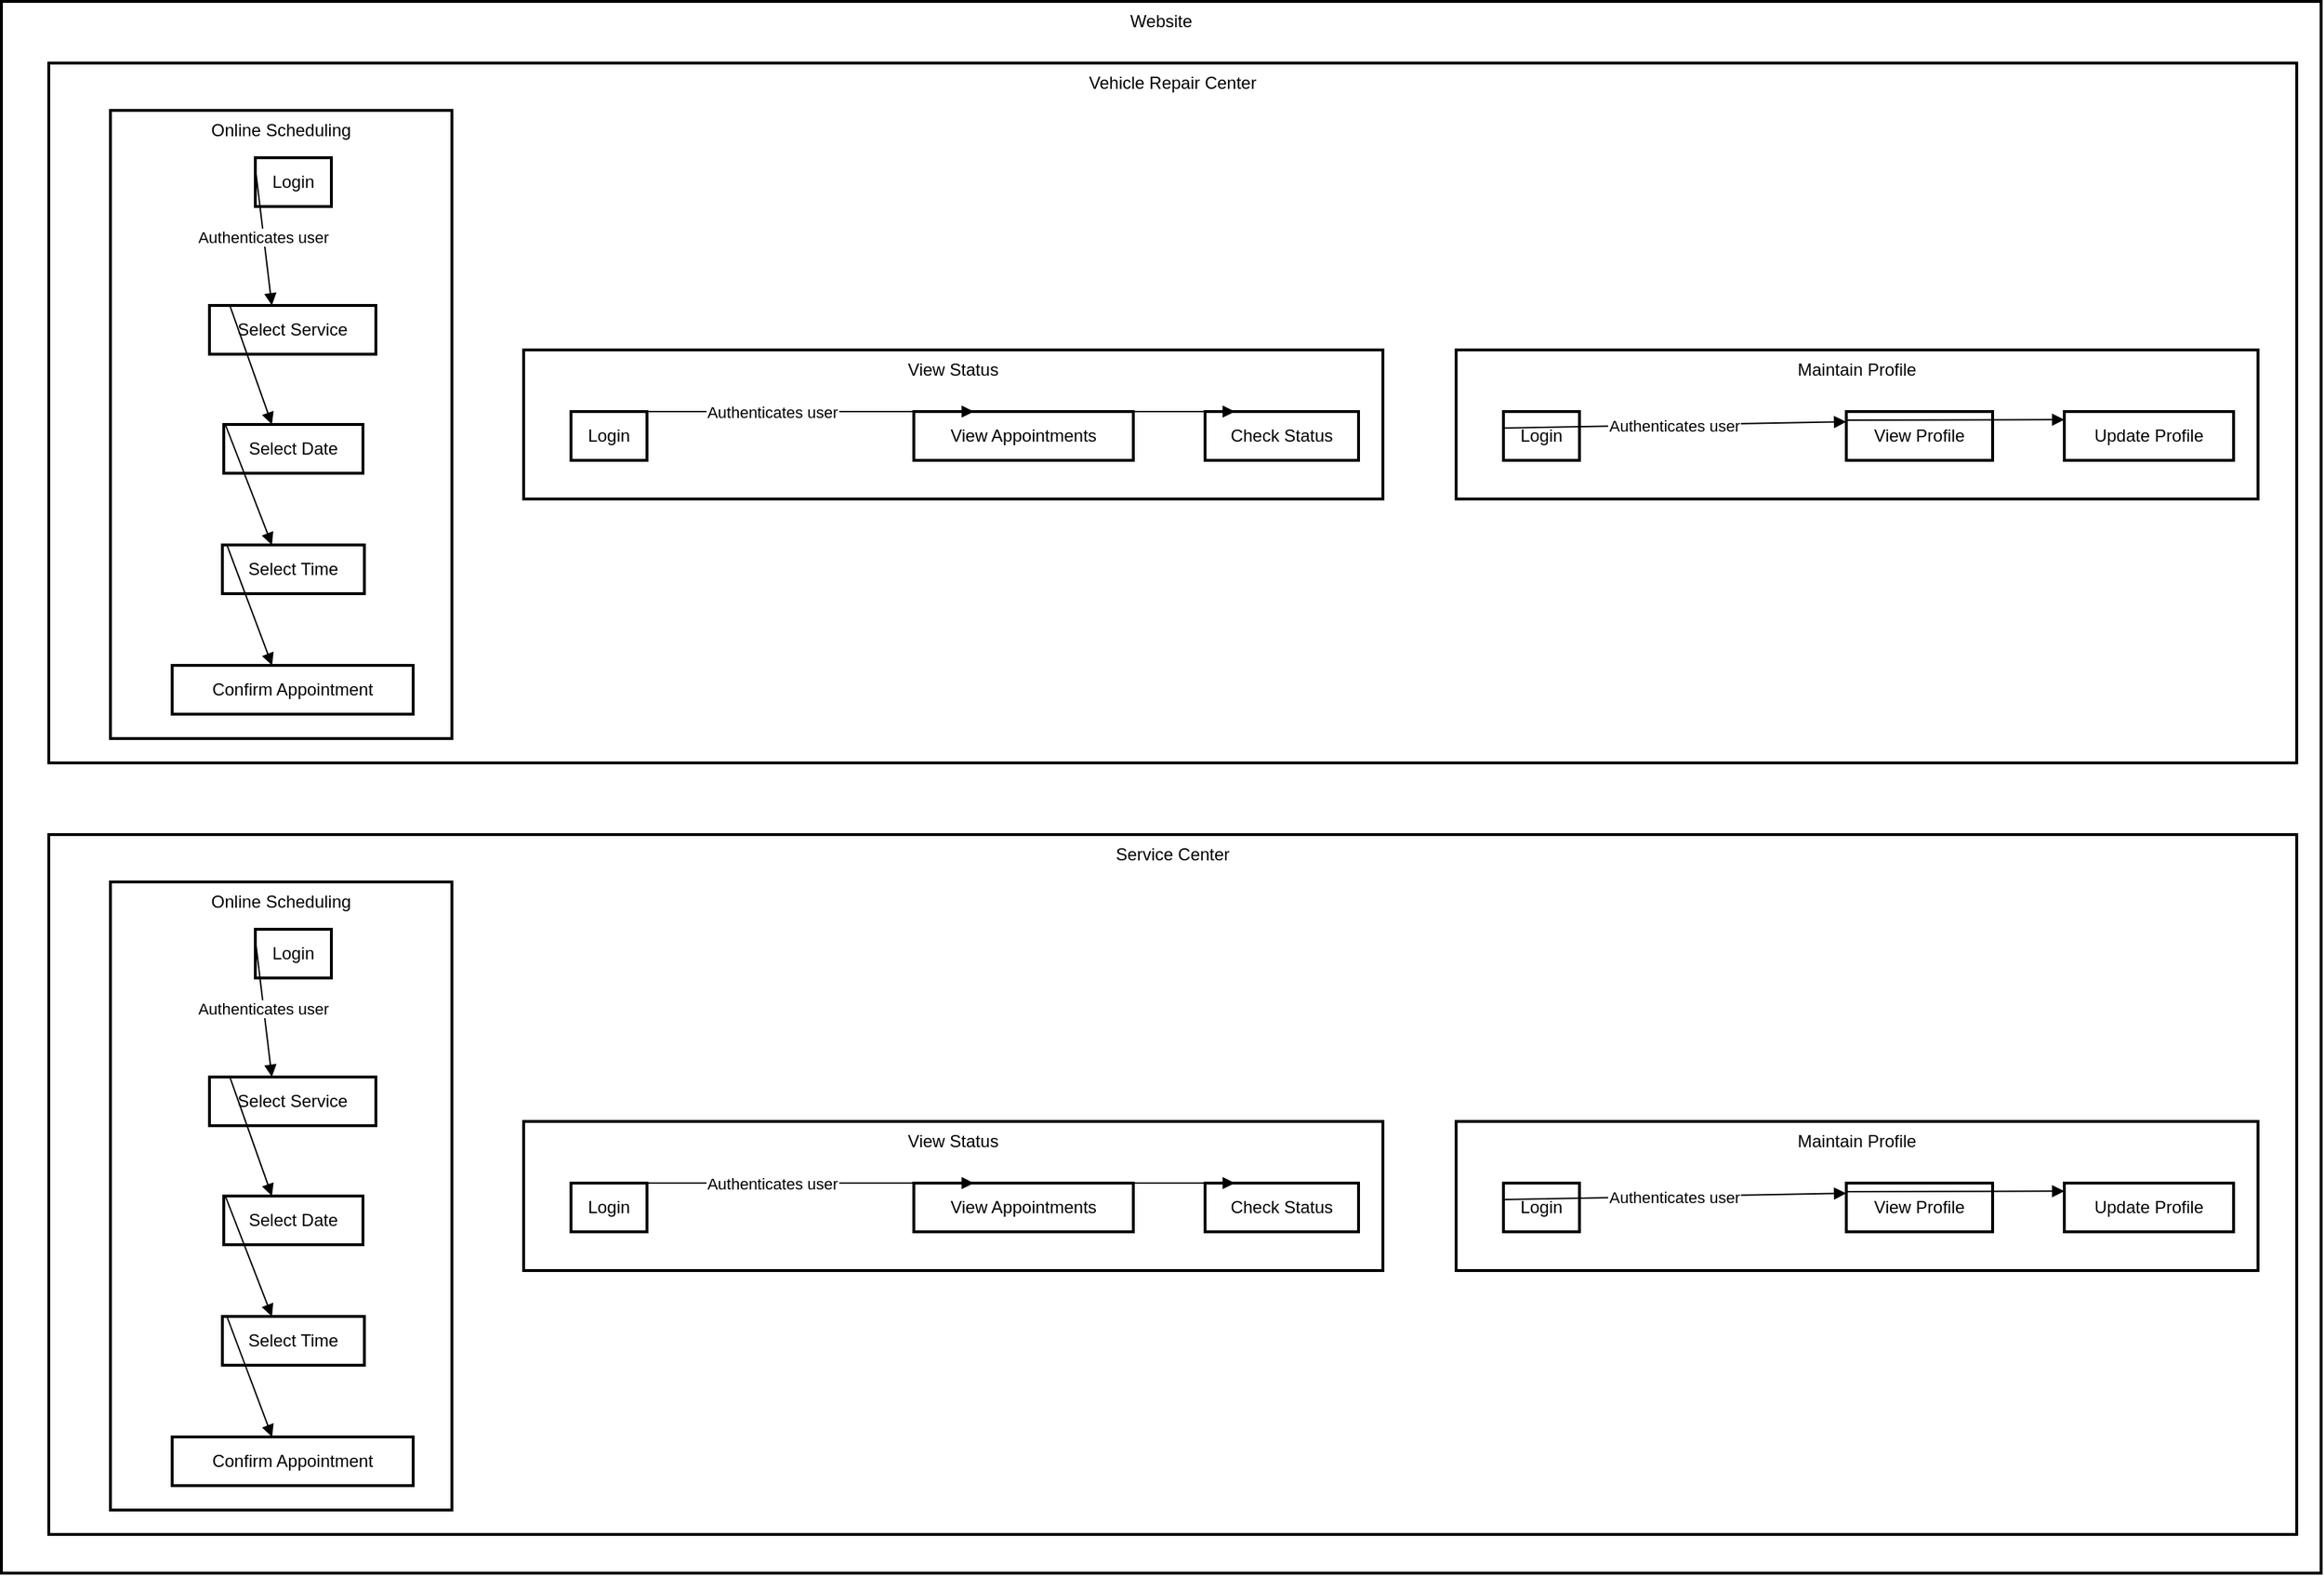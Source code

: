 <mxfile version="24.7.2" type="github">
  <diagram name="Page-1" id="LgSYHyY76Pq3pHOkBGBk">
    <mxGraphModel>
      <root>
        <mxCell id="0" />
        <mxCell id="1" parent="0" />
        <mxCell id="2" value="Website" style="whiteSpace=wrap;strokeWidth=2;verticalAlign=top;" vertex="1" parent="1">
          <mxGeometry width="1617" height="1096" as="geometry" />
        </mxCell>
        <mxCell id="3" value="Vehicle Repair Center" style="whiteSpace=wrap;strokeWidth=2;verticalAlign=top;" vertex="1" parent="2">
          <mxGeometry x="33" y="43" width="1567" height="488" as="geometry" />
        </mxCell>
        <mxCell id="4" value="Online Scheduling" style="whiteSpace=wrap;strokeWidth=2;verticalAlign=top;" vertex="1" parent="3">
          <mxGeometry x="43" y="33" width="238" height="438" as="geometry" />
        </mxCell>
        <mxCell id="5" value="Select Service" style="whiteSpace=wrap;strokeWidth=2;" vertex="1" parent="4">
          <mxGeometry x="69" y="136" width="116" height="34" as="geometry" />
        </mxCell>
        <mxCell id="6" value="Login" style="whiteSpace=wrap;strokeWidth=2;" vertex="1" parent="4">
          <mxGeometry x="101" y="33" width="53" height="34" as="geometry" />
        </mxCell>
        <mxCell id="7" value="Select Date" style="whiteSpace=wrap;strokeWidth=2;" vertex="1" parent="4">
          <mxGeometry x="79" y="219" width="97" height="34" as="geometry" />
        </mxCell>
        <mxCell id="8" value="Select Time" style="whiteSpace=wrap;strokeWidth=2;" vertex="1" parent="4">
          <mxGeometry x="78" y="303" width="99" height="34" as="geometry" />
        </mxCell>
        <mxCell id="9" value="Confirm Appointment" style="whiteSpace=wrap;strokeWidth=2;" vertex="1" parent="4">
          <mxGeometry x="43" y="387" width="168" height="34" as="geometry" />
        </mxCell>
        <mxCell id="10" value="Authenticates user" style="curved=1;startArrow=none;endArrow=block;exitX=-0.32;exitY=0.02;entryX=0.13;entryY=-0.98;" edge="1" parent="4" source="6" target="5">
          <mxGeometry relative="1" as="geometry">
            <Array as="points" />
          </mxGeometry>
        </mxCell>
        <mxCell id="11" value="" style="curved=1;startArrow=none;endArrow=block;exitX=0.13;exitY=0.01;entryX=0.05;entryY=-0.96;" edge="1" parent="4" source="5" target="7">
          <mxGeometry relative="1" as="geometry">
            <Array as="points" />
          </mxGeometry>
        </mxCell>
        <mxCell id="12" value="" style="curved=1;startArrow=none;endArrow=block;exitX=0.05;exitY=0.04;entryX=0.06;entryY=-0.96;" edge="1" parent="4" source="7" target="8">
          <mxGeometry relative="1" as="geometry">
            <Array as="points" />
          </mxGeometry>
        </mxCell>
        <mxCell id="13" value="" style="curved=1;startArrow=none;endArrow=block;exitX=0.06;exitY=0.03;entryX=0.25;entryY=-0.97;" edge="1" parent="4" source="8" target="9">
          <mxGeometry relative="1" as="geometry">
            <Array as="points" />
          </mxGeometry>
        </mxCell>
        <mxCell id="14" value="View Status" style="whiteSpace=wrap;strokeWidth=2;verticalAlign=top;" vertex="1" parent="3">
          <mxGeometry x="331" y="200" width="599" height="104" as="geometry" />
        </mxCell>
        <mxCell id="15" value="View Appointments" style="whiteSpace=wrap;strokeWidth=2;" vertex="1" parent="14">
          <mxGeometry x="272" y="43" width="153" height="34" as="geometry" />
        </mxCell>
        <mxCell id="16" value="Login" style="whiteSpace=wrap;strokeWidth=2;" vertex="1" parent="14">
          <mxGeometry x="33" y="43" width="53" height="34" as="geometry" />
        </mxCell>
        <mxCell id="17" value="Check Status" style="whiteSpace=wrap;strokeWidth=2;" vertex="1" parent="14">
          <mxGeometry x="475" y="43" width="107" height="34" as="geometry" />
        </mxCell>
        <mxCell id="18" value="Authenticates user" style="curved=1;startArrow=none;endArrow=block;exitX=-5.24;exitY=-5.38;entryX=-2.16;entryY=-5.38;" edge="1" parent="14" source="16" target="15">
          <mxGeometry relative="1" as="geometry">
            <Array as="points" />
          </mxGeometry>
        </mxCell>
        <mxCell id="19" value="" style="curved=1;startArrow=none;endArrow=block;exitX=-1.16;exitY=-5.38;entryX=-3.09;entryY=-5.38;" edge="1" parent="14" source="15" target="17">
          <mxGeometry relative="1" as="geometry">
            <Array as="points" />
          </mxGeometry>
        </mxCell>
        <mxCell id="20" value="Maintain Profile" style="whiteSpace=wrap;strokeWidth=2;verticalAlign=top;" vertex="1" parent="3">
          <mxGeometry x="981" y="200" width="559" height="104" as="geometry" />
        </mxCell>
        <mxCell id="21" value="View Profile" style="whiteSpace=wrap;strokeWidth=2;" vertex="1" parent="20">
          <mxGeometry x="272" y="43" width="102" height="34" as="geometry" />
        </mxCell>
        <mxCell id="22" value="Login" style="whiteSpace=wrap;strokeWidth=2;" vertex="1" parent="20">
          <mxGeometry x="33" y="43" width="53" height="34" as="geometry" />
        </mxCell>
        <mxCell id="23" value="Update Profile" style="whiteSpace=wrap;strokeWidth=2;" vertex="1" parent="20">
          <mxGeometry x="424" y="43" width="118" height="34" as="geometry" />
        </mxCell>
        <mxCell id="24" value="Authenticates user" style="curved=1;startArrow=none;endArrow=block;exitX=-17.51;exitY=-5.38;entryX=-9.62;entryY=-5.38;" edge="1" parent="20" source="22" target="21">
          <mxGeometry relative="1" as="geometry">
            <Array as="points" />
          </mxGeometry>
        </mxCell>
        <mxCell id="25" value="" style="curved=1;startArrow=none;endArrow=block;exitX=-8.62;exitY=-5.38;entryX=-8.31;entryY=-5.38;" edge="1" parent="20" source="21" target="23">
          <mxGeometry relative="1" as="geometry">
            <Array as="points" />
          </mxGeometry>
        </mxCell>
        <mxCell id="26" value="Service Center" style="whiteSpace=wrap;strokeWidth=2;verticalAlign=top;" vertex="1" parent="2">
          <mxGeometry x="33" y="581" width="1567" height="488" as="geometry" />
        </mxCell>
        <mxCell id="27" value="Online Scheduling" style="whiteSpace=wrap;strokeWidth=2;verticalAlign=top;" vertex="1" parent="26">
          <mxGeometry x="43" y="33" width="238" height="438" as="geometry" />
        </mxCell>
        <mxCell id="28" value="Select Service" style="whiteSpace=wrap;strokeWidth=2;" vertex="1" parent="27">
          <mxGeometry x="69" y="136" width="116" height="34" as="geometry" />
        </mxCell>
        <mxCell id="29" value="Login" style="whiteSpace=wrap;strokeWidth=2;" vertex="1" parent="27">
          <mxGeometry x="101" y="33" width="53" height="34" as="geometry" />
        </mxCell>
        <mxCell id="30" value="Select Date" style="whiteSpace=wrap;strokeWidth=2;" vertex="1" parent="27">
          <mxGeometry x="79" y="219" width="97" height="34" as="geometry" />
        </mxCell>
        <mxCell id="31" value="Select Time" style="whiteSpace=wrap;strokeWidth=2;" vertex="1" parent="27">
          <mxGeometry x="78" y="303" width="99" height="34" as="geometry" />
        </mxCell>
        <mxCell id="32" value="Confirm Appointment" style="whiteSpace=wrap;strokeWidth=2;" vertex="1" parent="27">
          <mxGeometry x="43" y="387" width="168" height="34" as="geometry" />
        </mxCell>
        <mxCell id="33" value="Authenticates user" style="curved=1;startArrow=none;endArrow=block;exitX=-0.32;exitY=0.02;entryX=0.13;entryY=-0.98;" edge="1" parent="27" source="29" target="28">
          <mxGeometry relative="1" as="geometry">
            <Array as="points" />
          </mxGeometry>
        </mxCell>
        <mxCell id="34" value="" style="curved=1;startArrow=none;endArrow=block;exitX=0.13;exitY=0.01;entryX=0.05;entryY=-0.96;" edge="1" parent="27" source="28" target="30">
          <mxGeometry relative="1" as="geometry">
            <Array as="points" />
          </mxGeometry>
        </mxCell>
        <mxCell id="35" value="" style="curved=1;startArrow=none;endArrow=block;exitX=0.05;exitY=0.04;entryX=0.06;entryY=-0.96;" edge="1" parent="27" source="30" target="31">
          <mxGeometry relative="1" as="geometry">
            <Array as="points" />
          </mxGeometry>
        </mxCell>
        <mxCell id="36" value="" style="curved=1;startArrow=none;endArrow=block;exitX=0.06;exitY=0.03;entryX=0.25;entryY=-0.97;" edge="1" parent="27" source="31" target="32">
          <mxGeometry relative="1" as="geometry">
            <Array as="points" />
          </mxGeometry>
        </mxCell>
        <mxCell id="37" value="View Status" style="whiteSpace=wrap;strokeWidth=2;verticalAlign=top;" vertex="1" parent="26">
          <mxGeometry x="331" y="200" width="599" height="104" as="geometry" />
        </mxCell>
        <mxCell id="38" value="View Appointments" style="whiteSpace=wrap;strokeWidth=2;" vertex="1" parent="37">
          <mxGeometry x="272" y="43" width="153" height="34" as="geometry" />
        </mxCell>
        <mxCell id="39" value="Login" style="whiteSpace=wrap;strokeWidth=2;" vertex="1" parent="37">
          <mxGeometry x="33" y="43" width="53" height="34" as="geometry" />
        </mxCell>
        <mxCell id="40" value="Check Status" style="whiteSpace=wrap;strokeWidth=2;" vertex="1" parent="37">
          <mxGeometry x="475" y="43" width="107" height="34" as="geometry" />
        </mxCell>
        <mxCell id="41" value="Authenticates user" style="curved=1;startArrow=none;endArrow=block;exitX=-5.24;exitY=-5.38;entryX=-2.16;entryY=-5.38;" edge="1" parent="37" source="39" target="38">
          <mxGeometry relative="1" as="geometry">
            <Array as="points" />
          </mxGeometry>
        </mxCell>
        <mxCell id="42" value="" style="curved=1;startArrow=none;endArrow=block;exitX=-1.16;exitY=-5.38;entryX=-3.09;entryY=-5.38;" edge="1" parent="37" source="38" target="40">
          <mxGeometry relative="1" as="geometry">
            <Array as="points" />
          </mxGeometry>
        </mxCell>
        <mxCell id="43" value="Maintain Profile" style="whiteSpace=wrap;strokeWidth=2;verticalAlign=top;" vertex="1" parent="26">
          <mxGeometry x="981" y="200" width="559" height="104" as="geometry" />
        </mxCell>
        <mxCell id="44" value="View Profile" style="whiteSpace=wrap;strokeWidth=2;" vertex="1" parent="43">
          <mxGeometry x="272" y="43" width="102" height="34" as="geometry" />
        </mxCell>
        <mxCell id="45" value="Login" style="whiteSpace=wrap;strokeWidth=2;" vertex="1" parent="43">
          <mxGeometry x="33" y="43" width="53" height="34" as="geometry" />
        </mxCell>
        <mxCell id="46" value="Update Profile" style="whiteSpace=wrap;strokeWidth=2;" vertex="1" parent="43">
          <mxGeometry x="424" y="43" width="118" height="34" as="geometry" />
        </mxCell>
        <mxCell id="47" value="Authenticates user" style="curved=1;startArrow=none;endArrow=block;exitX=-17.51;exitY=-5.38;entryX=-9.62;entryY=-5.38;" edge="1" parent="43" source="45" target="44">
          <mxGeometry relative="1" as="geometry">
            <Array as="points" />
          </mxGeometry>
        </mxCell>
        <mxCell id="48" value="" style="curved=1;startArrow=none;endArrow=block;exitX=-8.62;exitY=-5.38;entryX=-8.31;entryY=-5.38;" edge="1" parent="43" source="44" target="46">
          <mxGeometry relative="1" as="geometry">
            <Array as="points" />
          </mxGeometry>
        </mxCell>
      </root>
    </mxGraphModel>
  </diagram>
</mxfile>
